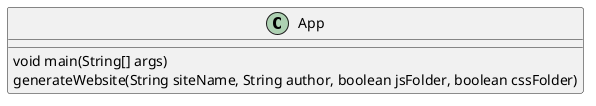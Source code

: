 @startuml
class App
{
    void main(String[] args)
    generateWebsite(String siteName, String author, boolean jsFolder, boolean cssFolder)
}
@enduml